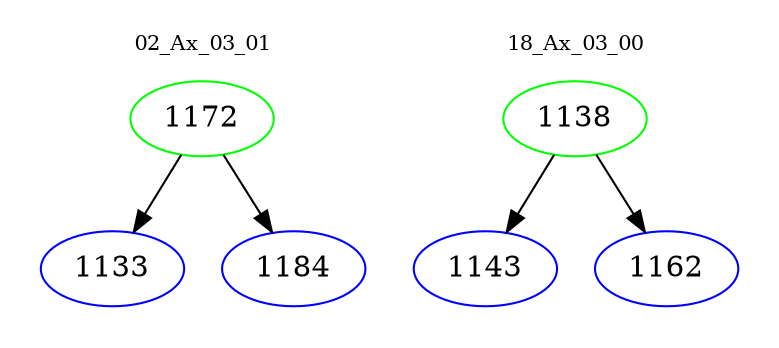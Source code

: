 digraph{
subgraph cluster_0 {
color = white
label = "02_Ax_03_01";
fontsize=10;
T0_1172 [label="1172", color="green"]
T0_1172 -> T0_1133 [color="black"]
T0_1133 [label="1133", color="blue"]
T0_1172 -> T0_1184 [color="black"]
T0_1184 [label="1184", color="blue"]
}
subgraph cluster_1 {
color = white
label = "18_Ax_03_00";
fontsize=10;
T1_1138 [label="1138", color="green"]
T1_1138 -> T1_1143 [color="black"]
T1_1143 [label="1143", color="blue"]
T1_1138 -> T1_1162 [color="black"]
T1_1162 [label="1162", color="blue"]
}
}
